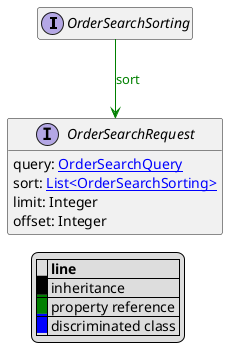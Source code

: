 @startuml

hide empty fields
hide empty methods
legend
|= |= line |
|<back:black>   </back>| inheritance |
|<back:green>   </back>| property reference |
|<back:blue>   </back>| discriminated class |
endlegend
interface OrderSearchSorting [[OrderSearchSorting.svg]]  {
}



interface OrderSearchRequest [[OrderSearchRequest.svg]]  {
    query: [[OrderSearchQuery.svg OrderSearchQuery]]
    sort: [[OrderSearchSorting.svg List<OrderSearchSorting>]]
    limit: Integer
    offset: Integer
}

OrderSearchSorting --> OrderSearchRequest #green;text:green : "sort"
@enduml
